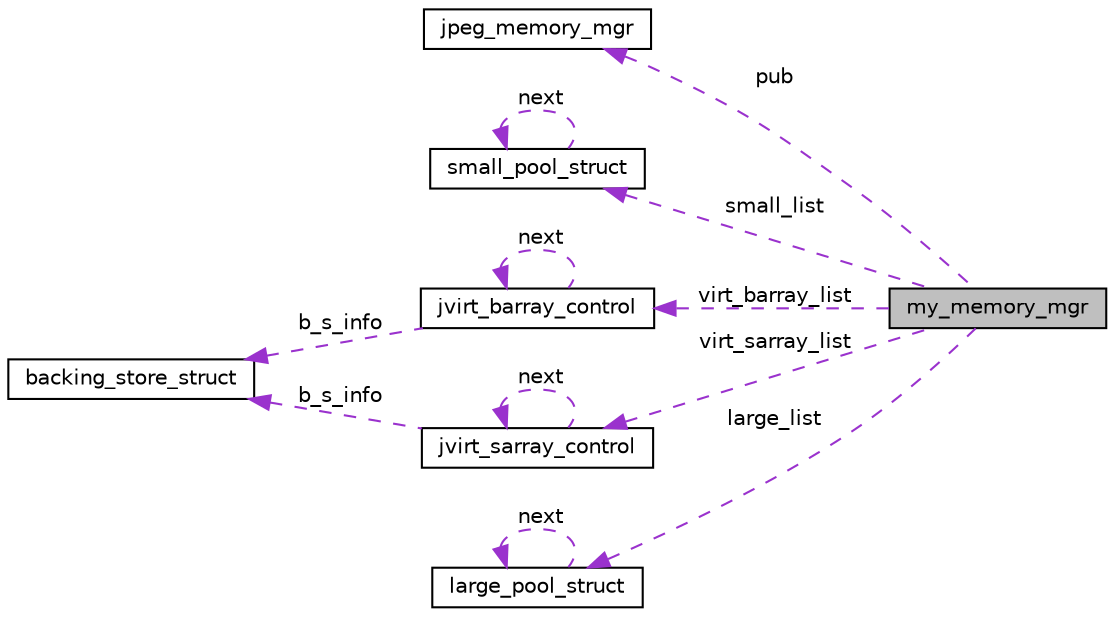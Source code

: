 digraph "my_memory_mgr"
{
  edge [fontname="Helvetica",fontsize="10",labelfontname="Helvetica",labelfontsize="10"];
  node [fontname="Helvetica",fontsize="10",shape=record];
  rankdir="LR";
  Node1 [label="my_memory_mgr",height=0.2,width=0.4,color="black", fillcolor="grey75", style="filled", fontcolor="black"];
  Node2 -> Node1 [dir="back",color="darkorchid3",fontsize="10",style="dashed",label=" pub" ,fontname="Helvetica"];
  Node2 [label="jpeg_memory_mgr",height=0.2,width=0.4,color="black", fillcolor="white", style="filled",URL="$structjpeg__memory__mgr.html"];
  Node3 -> Node1 [dir="back",color="darkorchid3",fontsize="10",style="dashed",label=" small_list" ,fontname="Helvetica"];
  Node3 [label="small_pool_struct",height=0.2,width=0.4,color="black", fillcolor="white", style="filled",URL="$unionsmall__pool__struct.html"];
  Node3 -> Node3 [dir="back",color="darkorchid3",fontsize="10",style="dashed",label=" next" ,fontname="Helvetica"];
  Node4 -> Node1 [dir="back",color="darkorchid3",fontsize="10",style="dashed",label=" virt_barray_list" ,fontname="Helvetica"];
  Node4 [label="jvirt_barray_control",height=0.2,width=0.4,color="black", fillcolor="white", style="filled",URL="$structjvirt__barray__control.html"];
  Node4 -> Node4 [dir="back",color="darkorchid3",fontsize="10",style="dashed",label=" next" ,fontname="Helvetica"];
  Node5 -> Node4 [dir="back",color="darkorchid3",fontsize="10",style="dashed",label=" b_s_info" ,fontname="Helvetica"];
  Node5 [label="backing_store_struct",height=0.2,width=0.4,color="black", fillcolor="white", style="filled",URL="$structbacking__store__struct.html"];
  Node6 -> Node1 [dir="back",color="darkorchid3",fontsize="10",style="dashed",label=" virt_sarray_list" ,fontname="Helvetica"];
  Node6 [label="jvirt_sarray_control",height=0.2,width=0.4,color="black", fillcolor="white", style="filled",URL="$structjvirt__sarray__control.html"];
  Node6 -> Node6 [dir="back",color="darkorchid3",fontsize="10",style="dashed",label=" next" ,fontname="Helvetica"];
  Node5 -> Node6 [dir="back",color="darkorchid3",fontsize="10",style="dashed",label=" b_s_info" ,fontname="Helvetica"];
  Node7 -> Node1 [dir="back",color="darkorchid3",fontsize="10",style="dashed",label=" large_list" ,fontname="Helvetica"];
  Node7 [label="large_pool_struct",height=0.2,width=0.4,color="black", fillcolor="white", style="filled",URL="$unionlarge__pool__struct.html"];
  Node7 -> Node7 [dir="back",color="darkorchid3",fontsize="10",style="dashed",label=" next" ,fontname="Helvetica"];
}
